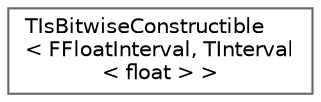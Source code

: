 digraph "Graphical Class Hierarchy"
{
 // INTERACTIVE_SVG=YES
 // LATEX_PDF_SIZE
  bgcolor="transparent";
  edge [fontname=Helvetica,fontsize=10,labelfontname=Helvetica,labelfontsize=10];
  node [fontname=Helvetica,fontsize=10,shape=box,height=0.2,width=0.4];
  rankdir="LR";
  Node0 [id="Node000000",label="TIsBitwiseConstructible\l\< FFloatInterval, TInterval\l\< float \> \>",height=0.2,width=0.4,color="grey40", fillcolor="white", style="filled",URL="$dc/df7/structTIsBitwiseConstructible_3_01FFloatInterval_00_01TInterval_3_01float_01_4_01_4.html",tooltip=" "];
}

